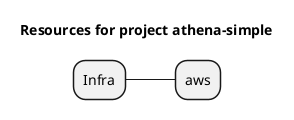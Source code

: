 @startmindmap
title Resources for project athena-simple
skinparam monochrome true
+ Infra
++ aws

@endmindmap